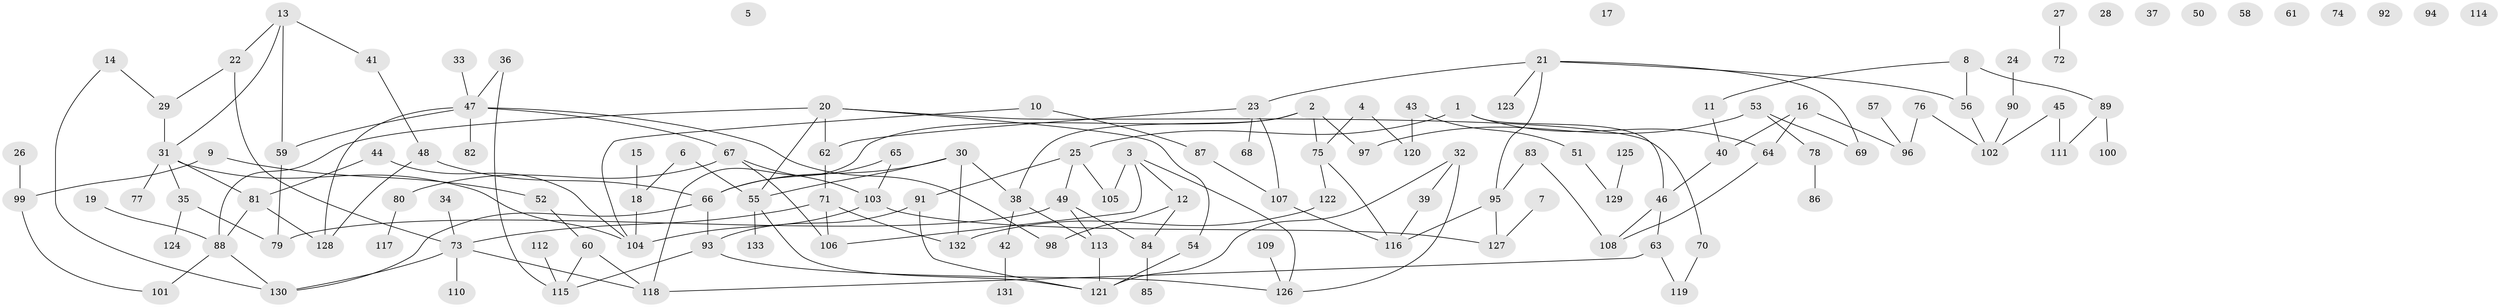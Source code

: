 // coarse degree distribution, {2: 0.26881720430107525, 0: 0.11827956989247312, 1: 0.22580645161290322, 6: 0.021505376344086023, 3: 0.07526881720430108, 4: 0.15053763440860216, 5: 0.10752688172043011, 7: 0.021505376344086023, 10: 0.010752688172043012}
// Generated by graph-tools (version 1.1) at 2025/42/03/04/25 21:42:56]
// undirected, 133 vertices, 164 edges
graph export_dot {
graph [start="1"]
  node [color=gray90,style=filled];
  1;
  2;
  3;
  4;
  5;
  6;
  7;
  8;
  9;
  10;
  11;
  12;
  13;
  14;
  15;
  16;
  17;
  18;
  19;
  20;
  21;
  22;
  23;
  24;
  25;
  26;
  27;
  28;
  29;
  30;
  31;
  32;
  33;
  34;
  35;
  36;
  37;
  38;
  39;
  40;
  41;
  42;
  43;
  44;
  45;
  46;
  47;
  48;
  49;
  50;
  51;
  52;
  53;
  54;
  55;
  56;
  57;
  58;
  59;
  60;
  61;
  62;
  63;
  64;
  65;
  66;
  67;
  68;
  69;
  70;
  71;
  72;
  73;
  74;
  75;
  76;
  77;
  78;
  79;
  80;
  81;
  82;
  83;
  84;
  85;
  86;
  87;
  88;
  89;
  90;
  91;
  92;
  93;
  94;
  95;
  96;
  97;
  98;
  99;
  100;
  101;
  102;
  103;
  104;
  105;
  106;
  107;
  108;
  109;
  110;
  111;
  112;
  113;
  114;
  115;
  116;
  117;
  118;
  119;
  120;
  121;
  122;
  123;
  124;
  125;
  126;
  127;
  128;
  129;
  130;
  131;
  132;
  133;
  1 -- 25;
  1 -- 46;
  1 -- 64;
  2 -- 38;
  2 -- 75;
  2 -- 97;
  2 -- 118;
  3 -- 12;
  3 -- 105;
  3 -- 106;
  3 -- 126;
  4 -- 75;
  4 -- 120;
  6 -- 18;
  6 -- 55;
  7 -- 127;
  8 -- 11;
  8 -- 56;
  8 -- 89;
  9 -- 52;
  9 -- 99;
  10 -- 87;
  10 -- 104;
  11 -- 40;
  12 -- 84;
  12 -- 98;
  13 -- 22;
  13 -- 31;
  13 -- 41;
  13 -- 59;
  14 -- 29;
  14 -- 130;
  15 -- 18;
  16 -- 40;
  16 -- 64;
  16 -- 96;
  18 -- 104;
  19 -- 88;
  20 -- 54;
  20 -- 55;
  20 -- 62;
  20 -- 70;
  20 -- 88;
  21 -- 23;
  21 -- 56;
  21 -- 69;
  21 -- 95;
  21 -- 123;
  22 -- 29;
  22 -- 73;
  23 -- 62;
  23 -- 68;
  23 -- 107;
  24 -- 90;
  25 -- 49;
  25 -- 91;
  25 -- 105;
  26 -- 99;
  27 -- 72;
  29 -- 31;
  30 -- 38;
  30 -- 55;
  30 -- 66;
  30 -- 132;
  31 -- 35;
  31 -- 77;
  31 -- 81;
  31 -- 104;
  32 -- 39;
  32 -- 121;
  32 -- 126;
  33 -- 47;
  34 -- 73;
  35 -- 79;
  35 -- 124;
  36 -- 47;
  36 -- 115;
  38 -- 42;
  38 -- 113;
  39 -- 116;
  40 -- 46;
  41 -- 48;
  42 -- 131;
  43 -- 51;
  43 -- 120;
  44 -- 81;
  44 -- 104;
  45 -- 102;
  45 -- 111;
  46 -- 63;
  46 -- 108;
  47 -- 59;
  47 -- 67;
  47 -- 82;
  47 -- 98;
  47 -- 128;
  48 -- 66;
  48 -- 128;
  49 -- 79;
  49 -- 84;
  49 -- 113;
  51 -- 129;
  52 -- 60;
  53 -- 69;
  53 -- 78;
  53 -- 97;
  54 -- 121;
  55 -- 121;
  55 -- 133;
  56 -- 102;
  57 -- 96;
  59 -- 79;
  60 -- 115;
  60 -- 118;
  62 -- 71;
  63 -- 118;
  63 -- 119;
  64 -- 108;
  65 -- 66;
  65 -- 103;
  66 -- 93;
  66 -- 130;
  67 -- 80;
  67 -- 103;
  67 -- 106;
  70 -- 119;
  71 -- 73;
  71 -- 106;
  71 -- 132;
  73 -- 110;
  73 -- 118;
  73 -- 130;
  75 -- 116;
  75 -- 122;
  76 -- 96;
  76 -- 102;
  78 -- 86;
  80 -- 117;
  81 -- 88;
  81 -- 128;
  83 -- 95;
  83 -- 108;
  84 -- 85;
  87 -- 107;
  88 -- 101;
  88 -- 130;
  89 -- 100;
  89 -- 111;
  90 -- 102;
  91 -- 93;
  91 -- 121;
  93 -- 115;
  93 -- 126;
  95 -- 116;
  95 -- 127;
  99 -- 101;
  103 -- 104;
  103 -- 127;
  107 -- 116;
  109 -- 126;
  112 -- 115;
  113 -- 121;
  122 -- 132;
  125 -- 129;
}
